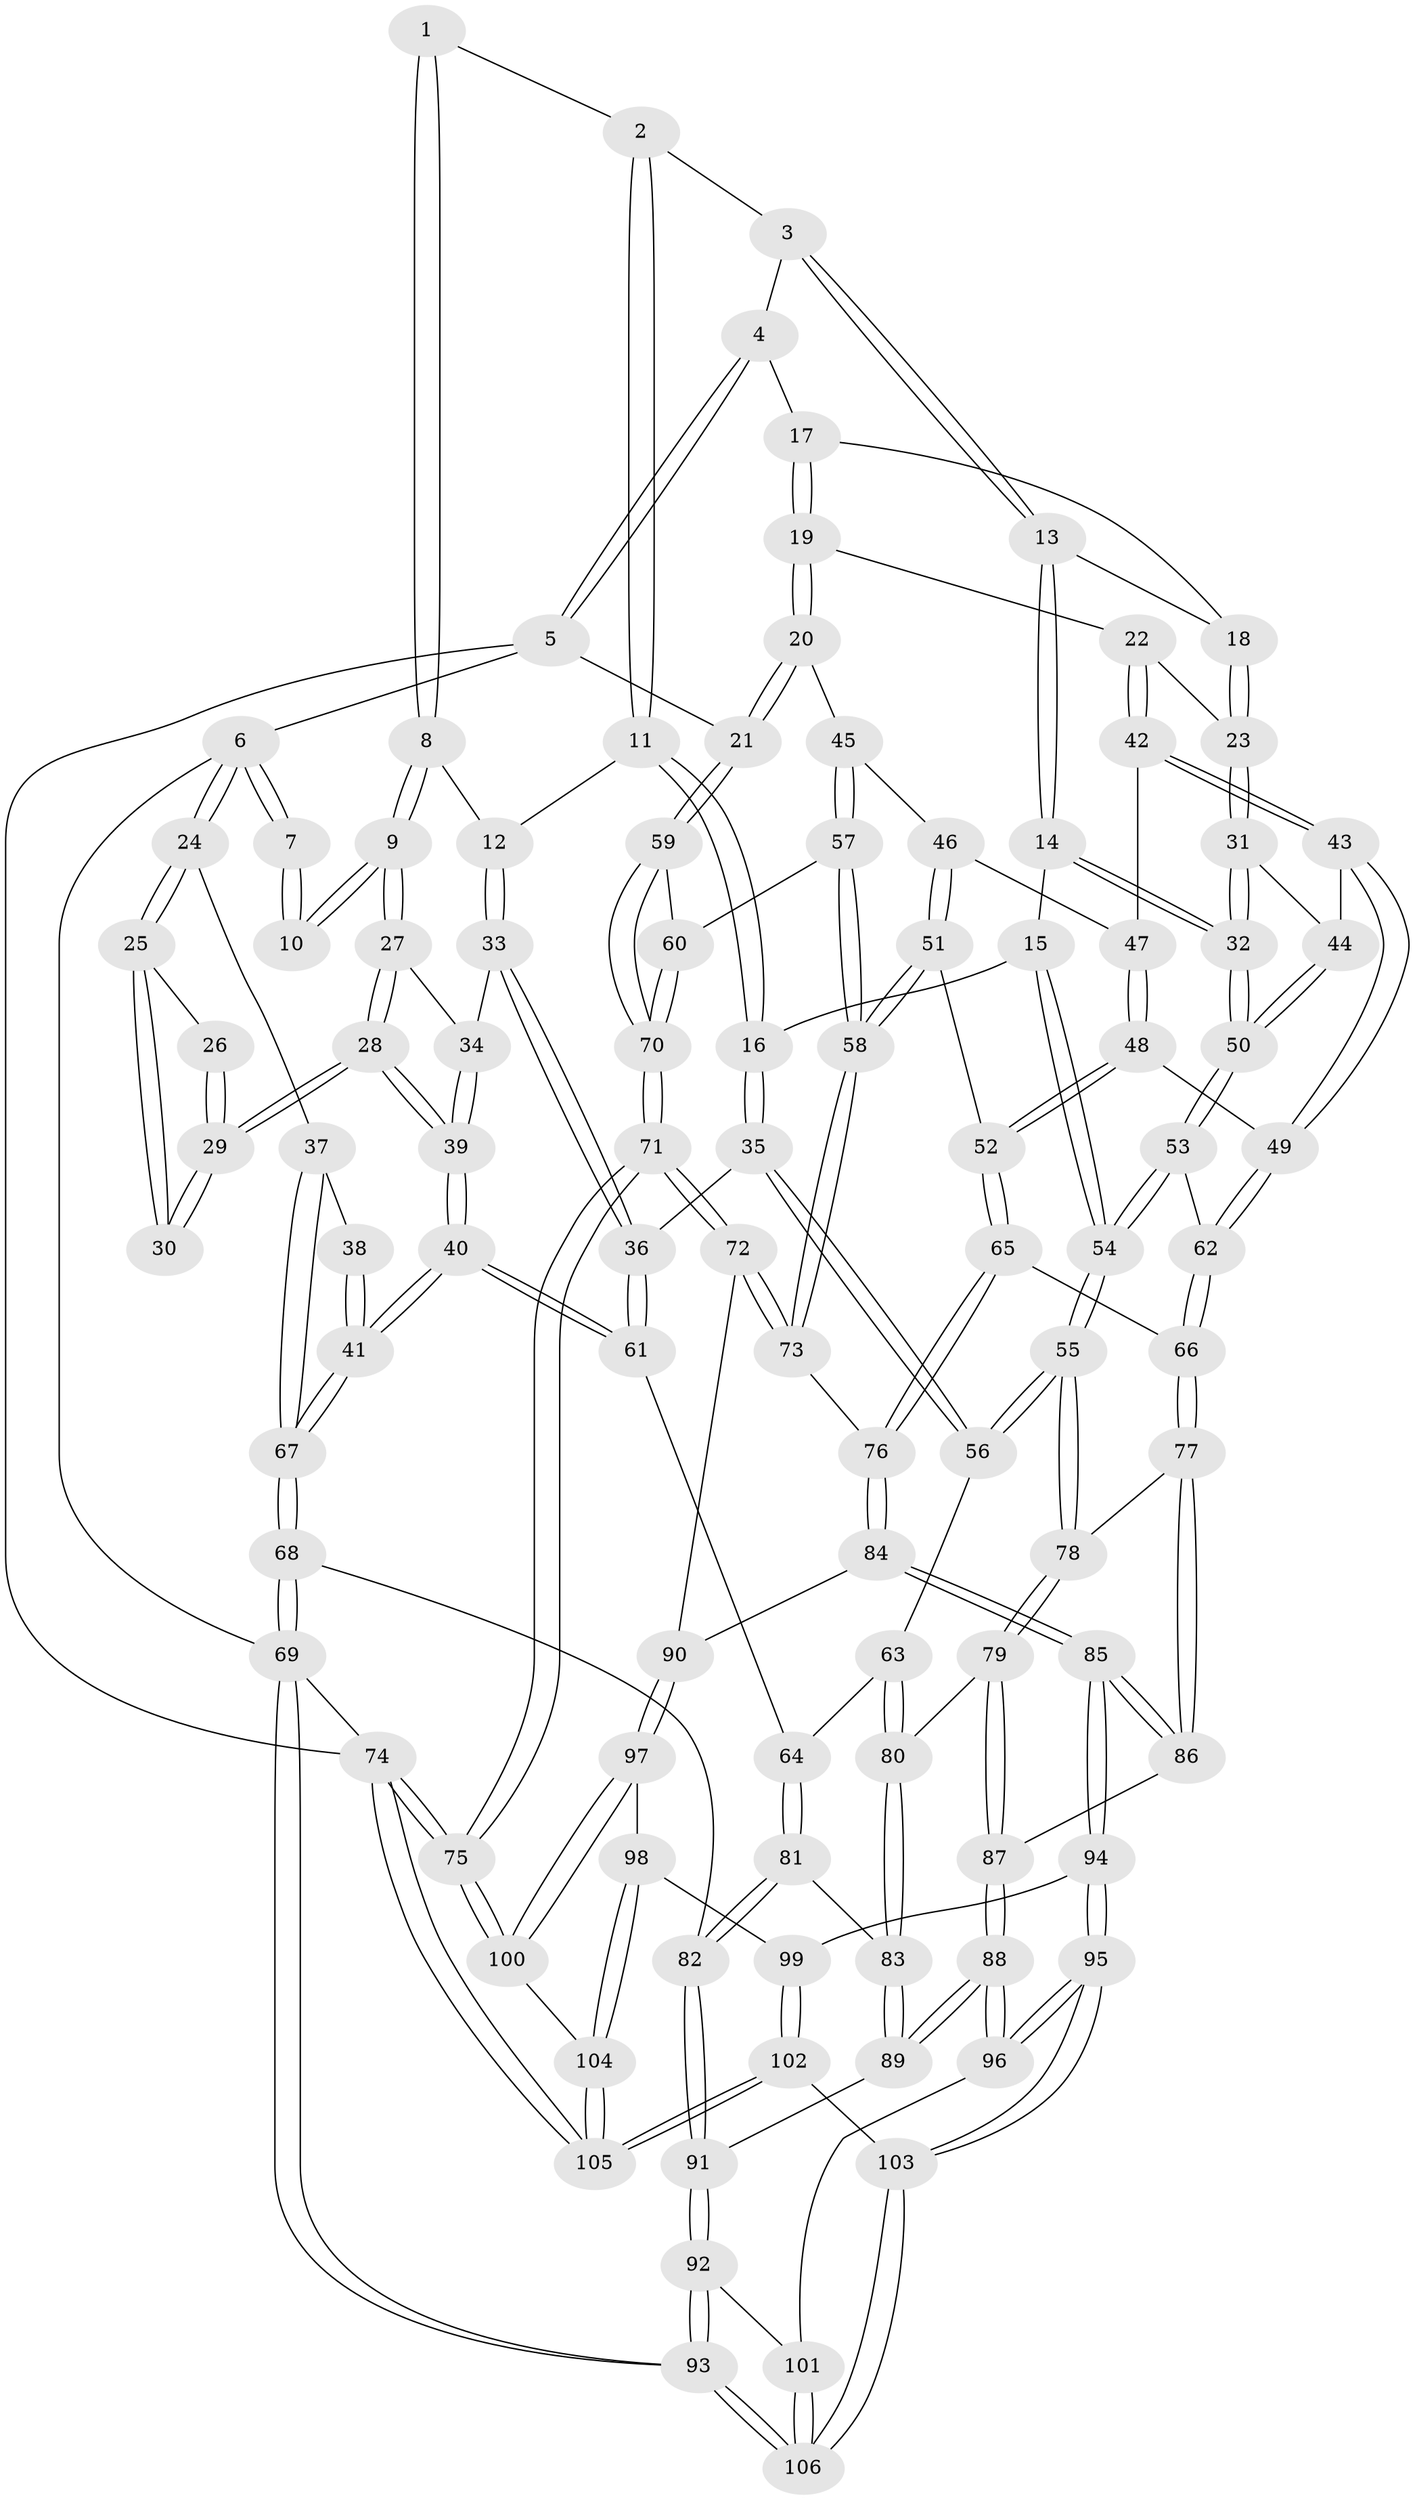 // Generated by graph-tools (version 1.1) at 2025/38/03/09/25 02:38:35]
// undirected, 106 vertices, 262 edges
graph export_dot {
graph [start="1"]
  node [color=gray90,style=filled];
  1 [pos="+0.30440586621467697+0"];
  2 [pos="+0.414490314071477+0"];
  3 [pos="+0.6080786328720098+0"];
  4 [pos="+0.7201234417171514+0"];
  5 [pos="+1+0"];
  6 [pos="+0+0"];
  7 [pos="+0.22256888530471633+0"];
  8 [pos="+0.29502596938504244+0.0410970678835477"];
  9 [pos="+0.20516644535688153+0.10288027958432774"];
  10 [pos="+0.15393310396565563+0.0658839560614032"];
  11 [pos="+0.4053007991579834+0.11049245953093334"];
  12 [pos="+0.3402065143139414+0.10056466890243398"];
  13 [pos="+0.6049524642189693+0"];
  14 [pos="+0.5541963574139778+0.08471520186103997"];
  15 [pos="+0.4525137509181693+0.1396453038483972"];
  16 [pos="+0.44561084105844484+0.1413626537801923"];
  17 [pos="+0.7944716459777195+0.0676990398868937"];
  18 [pos="+0.6590874849830191+0.03133281004667579"];
  19 [pos="+0.8047372966650412+0.08530783307703116"];
  20 [pos="+0.9516649299677872+0.1146685632530039"];
  21 [pos="+1+0"];
  22 [pos="+0.7297937071270516+0.12977698886855962"];
  23 [pos="+0.724883294747269+0.127607138986241"];
  24 [pos="+0+0"];
  25 [pos="+0.022586184563777856+0.05392695484416987"];
  26 [pos="+0.1495978133592665+0.06746835269000596"];
  27 [pos="+0.21237805842342164+0.13589419796711372"];
  28 [pos="+0.11160719684827619+0.17771127974352427"];
  29 [pos="+0.10027297373115443+0.15738540163028136"];
  30 [pos="+0.08595820687114225+0.15197513862288473"];
  31 [pos="+0.6614502570822663+0.17844081672269985"];
  32 [pos="+0.6075611042087996+0.19263218585555586"];
  33 [pos="+0.27184757570271567+0.1935231329811393"];
  34 [pos="+0.22527015456177535+0.15681690455681593"];
  35 [pos="+0.41167547256849063+0.21903175283606852"];
  36 [pos="+0.2766848661924529+0.20944222579728541"];
  37 [pos="+0+0.04226379447369486"];
  38 [pos="+0.05086705723274787+0.16352331130770095"];
  39 [pos="+0.11669366817123092+0.24986508305668367"];
  40 [pos="+0.09834106146667641+0.33801723538579137"];
  41 [pos="+0+0.39366138750192226"];
  42 [pos="+0.7552115045436669+0.173173398122832"];
  43 [pos="+0.7366394750594689+0.22699497271122"];
  44 [pos="+0.7045686545349231+0.21333681776445165"];
  45 [pos="+0.9250885991352334+0.14078350466792774"];
  46 [pos="+0.8410771251095186+0.17622625373290687"];
  47 [pos="+0.8271103356130537+0.18087810185986322"];
  48 [pos="+0.7864519238408547+0.2767470399524557"];
  49 [pos="+0.7388103288836685+0.24801604609209846"];
  50 [pos="+0.5997545610514811+0.2601542673421414"];
  51 [pos="+0.8224187835755935+0.32254054686160083"];
  52 [pos="+0.818893025657299+0.3218906001680402"];
  53 [pos="+0.5896983952460065+0.3135894901592518"];
  54 [pos="+0.5894238859192752+0.31368181899878694"];
  55 [pos="+0.5087544874489542+0.359408299759942"];
  56 [pos="+0.4325652302715631+0.31654732547696934"];
  57 [pos="+0.862484749814061+0.3095202348243372"];
  58 [pos="+0.8441097130928052+0.32778913423469336"];
  59 [pos="+1+0.08035637253229874"];
  60 [pos="+0.8947777711128491+0.30626971762056404"];
  61 [pos="+0.237208872015073+0.33550879931122923"];
  62 [pos="+0.6201352612169644+0.3243262591747237"];
  63 [pos="+0.2789835402230365+0.36388680368308407"];
  64 [pos="+0.27569837329002833+0.364018108153508"];
  65 [pos="+0.7034833021373821+0.393272725054713"];
  66 [pos="+0.69542796467403+0.3921586373651146"];
  67 [pos="+0+0.44597194485070135"];
  68 [pos="+0+0.4733203728761915"];
  69 [pos="+0+1"];
  70 [pos="+1+0.34053826777617663"];
  71 [pos="+1+0.5326565175880906"];
  72 [pos="+1+0.5325477066476498"];
  73 [pos="+0.9379297271638753+0.5087769040632705"];
  74 [pos="+1+1"];
  75 [pos="+1+1"];
  76 [pos="+0.841609462663494+0.540982604498419"];
  77 [pos="+0.6494665316013295+0.48663294317755573"];
  78 [pos="+0.5010309150466613+0.4213539376665108"];
  79 [pos="+0.4908203957586904+0.44782812530240196"];
  80 [pos="+0.4224850717360826+0.47889680461752576"];
  81 [pos="+0.2756560578684425+0.3662320097114749"];
  82 [pos="+0.17480202602958075+0.5885346759821312"];
  83 [pos="+0.3335718576988219+0.5812827505205587"];
  84 [pos="+0.7434692139919277+0.6342400004177899"];
  85 [pos="+0.6840176896040838+0.6591868814274807"];
  86 [pos="+0.6520627072297298+0.6289849106189522"];
  87 [pos="+0.5501016347183787+0.5912772504976052"];
  88 [pos="+0.3673727057388217+0.6709822226009609"];
  89 [pos="+0.3152089864383667+0.6382030051054357"];
  90 [pos="+0.8752050429244977+0.7330311381429547"];
  91 [pos="+0.24973073741301455+0.6452716733591409"];
  92 [pos="+0.19968733694487154+0.7399012535214314"];
  93 [pos="+0+1"];
  94 [pos="+0.6797017869177783+0.6790560839071041"];
  95 [pos="+0.4594765011988365+0.8462280951254056"];
  96 [pos="+0.4433419416662585+0.8310558837004175"];
  97 [pos="+0.8927993611770026+0.7949943822142157"];
  98 [pos="+0.8016768640880785+0.8277532554575876"];
  99 [pos="+0.7144763380811936+0.7757422370729735"];
  100 [pos="+0.9581327950171614+0.8301206754470234"];
  101 [pos="+0.29852365677679166+0.8554013268220034"];
  102 [pos="+0.6195940148908431+1"];
  103 [pos="+0.5051223500546902+1"];
  104 [pos="+0.812726282353008+0.9120583581338686"];
  105 [pos="+0.781273423186352+1"];
  106 [pos="+0+1"];
  1 -- 2;
  1 -- 8;
  1 -- 8;
  2 -- 3;
  2 -- 11;
  2 -- 11;
  3 -- 4;
  3 -- 13;
  3 -- 13;
  4 -- 5;
  4 -- 5;
  4 -- 17;
  5 -- 6;
  5 -- 21;
  5 -- 74;
  6 -- 7;
  6 -- 7;
  6 -- 24;
  6 -- 24;
  6 -- 69;
  7 -- 10;
  7 -- 10;
  8 -- 9;
  8 -- 9;
  8 -- 12;
  9 -- 10;
  9 -- 10;
  9 -- 27;
  9 -- 27;
  11 -- 12;
  11 -- 16;
  11 -- 16;
  12 -- 33;
  12 -- 33;
  13 -- 14;
  13 -- 14;
  13 -- 18;
  14 -- 15;
  14 -- 32;
  14 -- 32;
  15 -- 16;
  15 -- 54;
  15 -- 54;
  16 -- 35;
  16 -- 35;
  17 -- 18;
  17 -- 19;
  17 -- 19;
  18 -- 23;
  18 -- 23;
  19 -- 20;
  19 -- 20;
  19 -- 22;
  20 -- 21;
  20 -- 21;
  20 -- 45;
  21 -- 59;
  21 -- 59;
  22 -- 23;
  22 -- 42;
  22 -- 42;
  23 -- 31;
  23 -- 31;
  24 -- 25;
  24 -- 25;
  24 -- 37;
  25 -- 26;
  25 -- 30;
  25 -- 30;
  26 -- 29;
  26 -- 29;
  27 -- 28;
  27 -- 28;
  27 -- 34;
  28 -- 29;
  28 -- 29;
  28 -- 39;
  28 -- 39;
  29 -- 30;
  29 -- 30;
  31 -- 32;
  31 -- 32;
  31 -- 44;
  32 -- 50;
  32 -- 50;
  33 -- 34;
  33 -- 36;
  33 -- 36;
  34 -- 39;
  34 -- 39;
  35 -- 36;
  35 -- 56;
  35 -- 56;
  36 -- 61;
  36 -- 61;
  37 -- 38;
  37 -- 67;
  37 -- 67;
  38 -- 41;
  38 -- 41;
  39 -- 40;
  39 -- 40;
  40 -- 41;
  40 -- 41;
  40 -- 61;
  40 -- 61;
  41 -- 67;
  41 -- 67;
  42 -- 43;
  42 -- 43;
  42 -- 47;
  43 -- 44;
  43 -- 49;
  43 -- 49;
  44 -- 50;
  44 -- 50;
  45 -- 46;
  45 -- 57;
  45 -- 57;
  46 -- 47;
  46 -- 51;
  46 -- 51;
  47 -- 48;
  47 -- 48;
  48 -- 49;
  48 -- 52;
  48 -- 52;
  49 -- 62;
  49 -- 62;
  50 -- 53;
  50 -- 53;
  51 -- 52;
  51 -- 58;
  51 -- 58;
  52 -- 65;
  52 -- 65;
  53 -- 54;
  53 -- 54;
  53 -- 62;
  54 -- 55;
  54 -- 55;
  55 -- 56;
  55 -- 56;
  55 -- 78;
  55 -- 78;
  56 -- 63;
  57 -- 58;
  57 -- 58;
  57 -- 60;
  58 -- 73;
  58 -- 73;
  59 -- 60;
  59 -- 70;
  59 -- 70;
  60 -- 70;
  60 -- 70;
  61 -- 64;
  62 -- 66;
  62 -- 66;
  63 -- 64;
  63 -- 80;
  63 -- 80;
  64 -- 81;
  64 -- 81;
  65 -- 66;
  65 -- 76;
  65 -- 76;
  66 -- 77;
  66 -- 77;
  67 -- 68;
  67 -- 68;
  68 -- 69;
  68 -- 69;
  68 -- 82;
  69 -- 93;
  69 -- 93;
  69 -- 74;
  70 -- 71;
  70 -- 71;
  71 -- 72;
  71 -- 72;
  71 -- 75;
  71 -- 75;
  72 -- 73;
  72 -- 73;
  72 -- 90;
  73 -- 76;
  74 -- 75;
  74 -- 75;
  74 -- 105;
  74 -- 105;
  75 -- 100;
  75 -- 100;
  76 -- 84;
  76 -- 84;
  77 -- 78;
  77 -- 86;
  77 -- 86;
  78 -- 79;
  78 -- 79;
  79 -- 80;
  79 -- 87;
  79 -- 87;
  80 -- 83;
  80 -- 83;
  81 -- 82;
  81 -- 82;
  81 -- 83;
  82 -- 91;
  82 -- 91;
  83 -- 89;
  83 -- 89;
  84 -- 85;
  84 -- 85;
  84 -- 90;
  85 -- 86;
  85 -- 86;
  85 -- 94;
  85 -- 94;
  86 -- 87;
  87 -- 88;
  87 -- 88;
  88 -- 89;
  88 -- 89;
  88 -- 96;
  88 -- 96;
  89 -- 91;
  90 -- 97;
  90 -- 97;
  91 -- 92;
  91 -- 92;
  92 -- 93;
  92 -- 93;
  92 -- 101;
  93 -- 106;
  93 -- 106;
  94 -- 95;
  94 -- 95;
  94 -- 99;
  95 -- 96;
  95 -- 96;
  95 -- 103;
  95 -- 103;
  96 -- 101;
  97 -- 98;
  97 -- 100;
  97 -- 100;
  98 -- 99;
  98 -- 104;
  98 -- 104;
  99 -- 102;
  99 -- 102;
  100 -- 104;
  101 -- 106;
  101 -- 106;
  102 -- 103;
  102 -- 105;
  102 -- 105;
  103 -- 106;
  103 -- 106;
  104 -- 105;
  104 -- 105;
}
